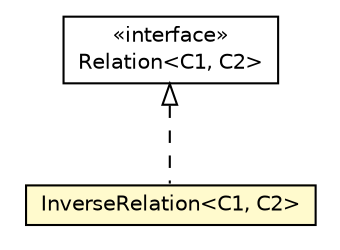 #!/usr/local/bin/dot
#
# Class diagram 
# Generated by UMLGraph version 5.1 (http://www.umlgraph.org/)
#

digraph G {
	edge [fontname="Helvetica",fontsize=10,labelfontname="Helvetica",labelfontsize=10];
	node [fontname="Helvetica",fontsize=10,shape=plaintext];
	nodesep=0.25;
	ranksep=0.5;
	// dml.runtime.Relation<C1, C2>
	c7423 [label=<<table title="dml.runtime.Relation" border="0" cellborder="1" cellspacing="0" cellpadding="2" port="p" href="./Relation.html">
		<tr><td><table border="0" cellspacing="0" cellpadding="1">
<tr><td align="center" balign="center"> &#171;interface&#187; </td></tr>
<tr><td align="center" balign="center"> Relation&lt;C1, C2&gt; </td></tr>
		</table></td></tr>
		</table>>, fontname="Helvetica", fontcolor="black", fontsize=10.0];
	// dml.runtime.InverseRelation<C1, C2>
	c7424 [label=<<table title="dml.runtime.InverseRelation" border="0" cellborder="1" cellspacing="0" cellpadding="2" port="p" bgcolor="lemonChiffon" href="./InverseRelation.html">
		<tr><td><table border="0" cellspacing="0" cellpadding="1">
<tr><td align="center" balign="center"> InverseRelation&lt;C1, C2&gt; </td></tr>
		</table></td></tr>
		</table>>, fontname="Helvetica", fontcolor="black", fontsize=10.0];
	//dml.runtime.InverseRelation<C1, C2> implements dml.runtime.Relation<C1, C2>
	c7423:p -> c7424:p [dir=back,arrowtail=empty,style=dashed];
}

